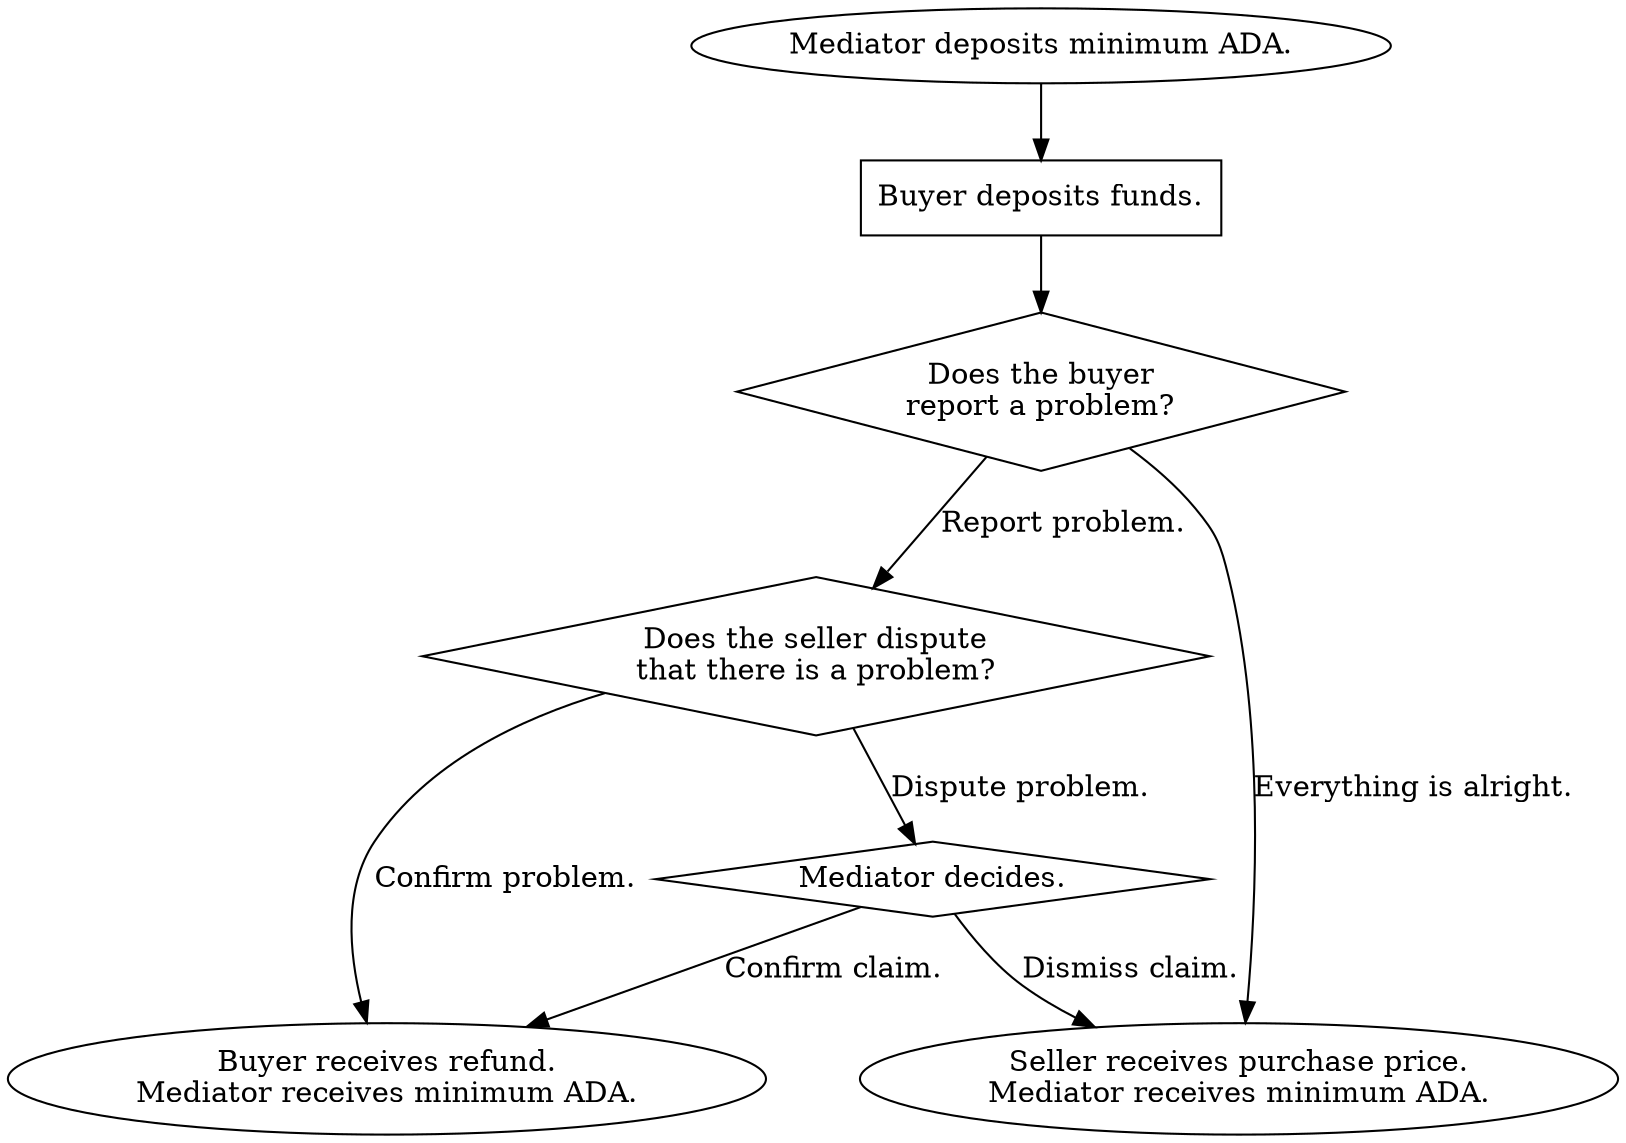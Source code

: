 digraph escrow {

minAda [shape=oval, label="Mediator deposits minimum ADA."]

deposit [shape=rectangle, label="Buyer deposits funds."]

problem [shape=diamond, label="Does the buyer\nreport a problem?"]

dispute [shape=diamond, label="Does the seller dispute\nthat there is a problem?"]

mediate [shape=diamond, label="Mediator decides."]

sale [shape=oval, label="Seller receives purchase price.\nMediator receives minimum ADA."]

refund [shape=oval, label="Buyer receives refund.\nMediator receives minimum ADA."]

minAda -> deposit

deposit -> problem

problem -> sale [label="Everything is alright."]

problem -> dispute [label="Report problem."]

dispute -> refund [label="Confirm problem."]

dispute -> mediate [label="Dispute problem."]

mediate -> sale [label="Dismiss claim."]

mediate -> refund [label="Confirm claim."]

}
